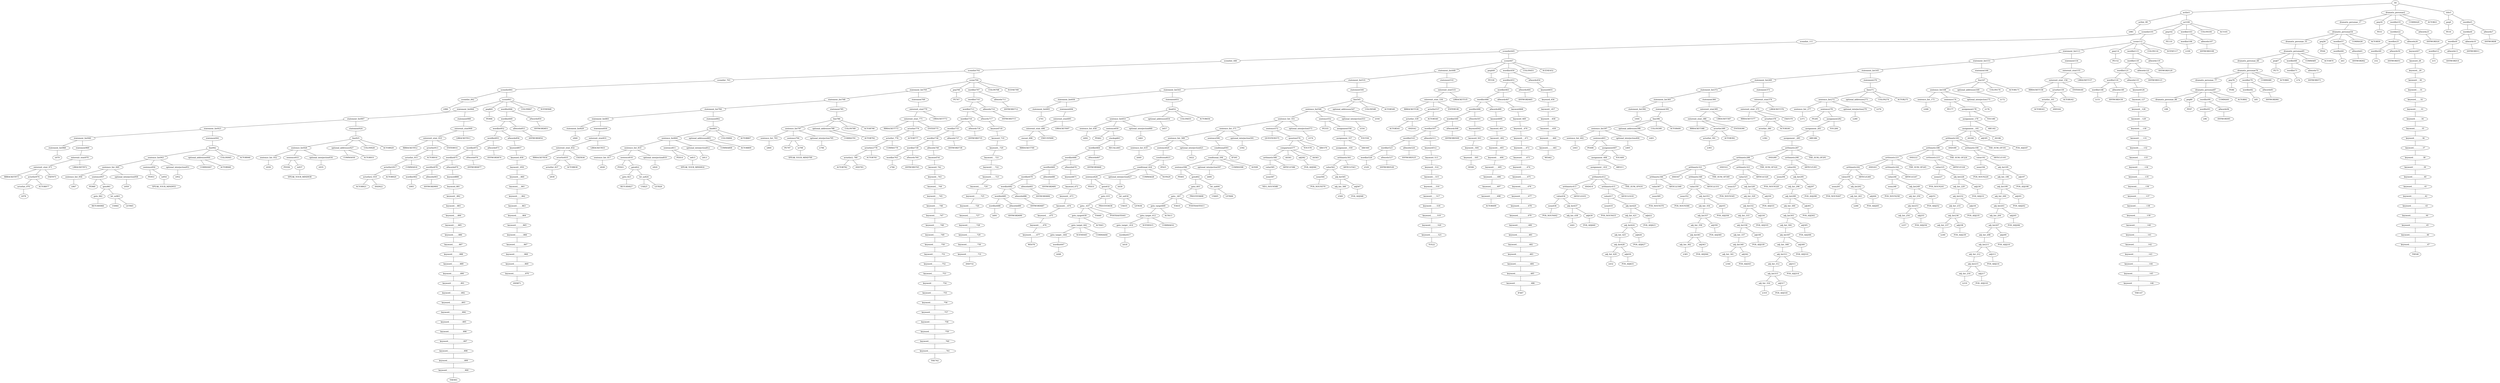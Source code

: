 strict graph {
	S0 -- actlist1
	S0 -- dramatis_personae2
	S0 -- title3

	title3 -- peq4
	title3 -- wordlist5

	wordlist5 -- wordlist6
	wordlist5 -- allwords7

	allwords7 -- ANYWORD8


	wordlist6 -- wordlist9
	wordlist6 -- allwords10

	allwords10 -- ANYWORD11


	wordlist9 -- wordlist12
	wordlist9 -- allwords13

	allwords13 -- ANYWORD14


	wordlist12 -- λ15

	peq4 -- PE16


	dramatis_personae2 -- dramatis_personae_17
	dramatis_personae2 -- peq18
	dramatis_personae2 -- wordlist19
	dramatis_personae2 -- COMMA20
	dramatis_personae2 -- ACTOR21



	wordlist19 -- wordlist22
	wordlist19 -- allwords23

	allwords23 -- ANYWORD24


	wordlist22 -- wordlist25
	wordlist22 -- allwords26

	allwords26 -- keyword27

	keyword27 -- keyword_28

	keyword_28 -- keyword__29

	keyword__29 -- keyword___30

	keyword___30 -- keyword____31

	keyword____31 -- keyword_____32

	keyword_____32 -- keyword______33

	keyword______33 -- keyword_______34

	keyword_______34 -- keyword________35

	keyword________35 -- keyword_________36

	keyword_________36 -- keyword__________37

	keyword__________37 -- keyword___________38

	keyword___________38 -- keyword____________39

	keyword____________39 -- keyword_____________40

	keyword_____________40 -- keyword______________41

	keyword______________41 -- keyword_______________42

	keyword_______________42 -- keyword________________43

	keyword________________43 -- keyword_________________44

	keyword_________________44 -- keyword__________________45

	keyword__________________45 -- keyword___________________46

	keyword___________________46 -- keyword____________________47

	keyword____________________47 -- THE48


	wordlist25 -- wordlist49
	wordlist25 -- allwords50

	allwords50 -- ANYWORD51


	wordlist49 -- λ52

	peq18 -- PE53


	dramatis_personae_17 -- dramatis_personae54

	dramatis_personae54 -- dramatis_personae_55
	dramatis_personae54 -- peq56
	dramatis_personae54 -- wordlist57
	dramatis_personae54 -- COMMA58
	dramatis_personae54 -- ACTOR59



	wordlist57 -- wordlist60
	wordlist57 -- allwords61

	allwords61 -- ANYWORD62


	wordlist60 -- λ63

	peq56 -- PE64


	dramatis_personae_55 -- dramatis_personae65

	dramatis_personae65 -- dramatis_personae_66
	dramatis_personae65 -- peq67
	dramatis_personae65 -- wordlist68
	dramatis_personae65 -- COMMA69
	dramatis_personae65 -- ACTOR70



	wordlist68 -- wordlist71
	wordlist68 -- allwords72

	allwords72 -- ANYWORD73


	wordlist71 -- λ74

	peq67 -- PE75


	dramatis_personae_66 -- dramatis_personae76

	dramatis_personae76 -- dramatis_personae_77
	dramatis_personae76 -- peq78
	dramatis_personae76 -- wordlist79
	dramatis_personae76 -- COMMA80
	dramatis_personae76 -- ACTOR81



	wordlist79 -- wordlist82
	wordlist79 -- allwords83

	allwords83 -- ANYWORD84


	wordlist82 -- λ85

	peq78 -- PE86


	dramatis_personae_77 -- dramatis_personae87

	dramatis_personae87 -- dramatis_personae_88
	dramatis_personae87 -- peq89
	dramatis_personae87 -- wordlist90
	dramatis_personae87 -- COMMA91
	dramatis_personae87 -- ACTOR92



	wordlist90 -- wordlist93
	wordlist90 -- allwords94

	allwords94 -- ANYWORD95


	wordlist93 -- λ96

	peq89 -- PE97


	dramatis_personae_88 -- λ98

	actlist1 -- actlist_99
	actlist1 -- act100

	act100 -- scenelist101
	act100 -- peq102
	act100 -- wordlist103
	act100 -- COLON104
	act100 -- ACT105



	wordlist103 -- wordlist106
	wordlist103 -- allwords107

	allwords107 -- ANYWORD108


	wordlist106 -- λ109

	peq102 -- PE110


	scenelist101 -- scenelist_111
	scenelist101 -- scene112

	scene112 -- statement_list113
	scene112 -- peq114
	scene112 -- wordlist115
	scene112 -- COLON116
	scene112 -- SCENE117



	wordlist115 -- wordlist118
	wordlist115 -- allwords119

	allwords119 -- ANYWORD120


	wordlist118 -- wordlist121
	wordlist118 -- allwords122

	allwords122 -- ANYWORD123


	wordlist121 -- wordlist124
	wordlist121 -- allwords125

	allwords125 -- keyword126

	keyword126 -- keyword_127

	keyword_127 -- keyword__128

	keyword__128 -- keyword___129

	keyword___129 -- keyword____130

	keyword____130 -- keyword_____131

	keyword_____131 -- keyword______132

	keyword______132 -- keyword_______133

	keyword_______133 -- keyword________134

	keyword________134 -- keyword_________135

	keyword_________135 -- keyword__________136

	keyword__________136 -- keyword___________137

	keyword___________137 -- keyword____________138

	keyword____________138 -- keyword_____________139

	keyword_____________139 -- keyword______________140

	keyword______________140 -- keyword_______________141

	keyword_______________141 -- keyword________________142

	keyword________________142 -- keyword_________________143

	keyword_________________143 -- keyword__________________144

	keyword__________________144 -- keyword___________________145

	keyword___________________145 -- keyword____________________146

	keyword____________________146 -- THE147


	wordlist124 -- wordlist148
	wordlist124 -- allwords149

	allwords149 -- ANYWORD150


	wordlist148 -- λ151

	peq114 -- PE152


	statement_list113 -- statement_list153
	statement_list113 -- statement154

	statement154 -- enterexit_stmt155

	enterexit_stmt155 -- enterexit_stmt_156
	enterexit_stmt155 -- LBRACKET157


	enterexit_stmt_156 -- RBRACKET158
	enterexit_stmt_156 -- actorlist159
	enterexit_stmt_156 -- ENTER160


	actorlist159 -- actorlist_161
	actorlist159 -- ACTOR162


	actorlist_161 -- ACTOR163
	actorlist_161 -- AND164




	statement_list153 -- statement_list165
	statement_list153 -- statement166

	statement166 -- line167

	line167 -- sentence_list168
	line167 -- optional_addressee169
	line167 -- COLON170
	line167 -- ACTOR171



	optional_addressee169 -- λ172

	sentence_list168 -- sentence_list_173
	sentence_list168 -- sentence174
	sentence_list168 -- optional_interjection175

	optional_interjection175 -- λ176

	sentence174 -- PE177
	sentence174 -- assignment178

	assignment178 -- assignment_179
	assignment178 -- YOU180


	assignment_179 -- assignment__181
	assignment_179 -- ARE182


	assignment__181 -- arithmetic183
	assignment__181 -- AS184
	assignment__181 -- adj185
	assignment__181 -- AS186


	adj185 -- POS_ADJ187



	arithmetic183 -- arithmetic188
	arithmetic183 -- AND189
	arithmetic183 -- arithmetic190
	arithmetic183 -- THE_SUM_OF191


	arithmetic190 -- value192
	arithmetic190 -- ARTICLE193


	value192 -- noun194
	value192 -- adj_list195

	adj_list195 -- adj_list_196
	adj_list195 -- adj197

	adj197 -- POS_ADJ198


	adj_list_196 -- adj_list199

	adj_list199 -- adj_list_200
	adj_list199 -- adj201

	adj201 -- POS_ADJ202


	adj_list_200 -- adj_list203

	adj_list203 -- adj_list_204
	adj_list203 -- adj205

	adj205 -- POS_ADJ206


	adj_list_204 -- adj_list207

	adj_list207 -- adj_list_208
	adj_list207 -- adj209

	adj209 -- POS_ADJ210


	adj_list_208 -- adj_list211

	adj_list211 -- adj_list_212
	adj_list211 -- adj213

	adj213 -- POS_ADJ214


	adj_list_212 -- adj_list215

	adj_list215 -- adj_list_216
	adj_list215 -- adj217

	adj217 -- POS_ADJ218


	adj_list_216 -- λ219

	noun194 -- POS_NOUN220



	arithmetic188 -- arithmetic221
	arithmetic188 -- AND222
	arithmetic188 -- arithmetic223
	arithmetic188 -- THE_SUM_OF224


	arithmetic223 -- value225
	arithmetic223 -- ARTICLE226


	value225 -- noun227
	value225 -- adj_list228

	adj_list228 -- adj_list_229
	adj_list228 -- adj230

	adj230 -- POS_ADJ231


	adj_list_229 -- adj_list232

	adj_list232 -- adj_list_233
	adj_list232 -- adj234

	adj234 -- POS_ADJ235


	adj_list_233 -- adj_list236

	adj_list236 -- adj_list_237
	adj_list236 -- adj238

	adj238 -- POS_ADJ239


	adj_list_237 -- λ240

	noun227 -- POS_NOUN241



	arithmetic221 -- arithmetic242
	arithmetic221 -- AND243
	arithmetic221 -- arithmetic244
	arithmetic221 -- THE_SUM_OF245


	arithmetic244 -- value246
	arithmetic244 -- ARTICLE247


	value246 -- noun248
	value246 -- adj_list249

	adj_list249 -- adj_list_250
	adj_list249 -- adj251

	adj251 -- POS_ADJ252


	adj_list_250 -- adj_list253

	adj_list253 -- adj_list_254
	adj_list253 -- adj255

	adj255 -- POS_ADJ256


	adj_list_254 -- λ257

	noun248 -- POS_NOUN258



	arithmetic242 -- value259
	arithmetic242 -- ARTICLE260


	value259 -- noun261
	value259 -- adj_list262

	adj_list262 -- adj_list_263
	adj_list262 -- adj264

	adj264 -- POS_ADJ265


	adj_list_263 -- λ266

	noun261 -- POS_NOUN267



	sentence_list_173 -- λ268

	statement_list165 -- statement_list269
	statement_list165 -- statement270

	statement270 -- line271

	line271 -- sentence_list272
	line271 -- optional_addressee273
	line271 -- COLON274
	line271 -- ACTOR275



	optional_addressee273 -- λ276

	sentence_list272 -- sentence_list_277
	sentence_list272 -- sentence278
	sentence_list272 -- optional_interjection279

	optional_interjection279 -- λ280

	sentence278 -- PE281
	sentence278 -- assignment282

	assignment282 -- assignment_283
	assignment282 -- YOU284


	assignment_283 -- assignment__285
	assignment_283 -- ARE286


	assignment__285 -- arithmetic287

	arithmetic287 -- arithmetic288
	arithmetic287 -- AND289
	arithmetic287 -- arithmetic290
	arithmetic287 -- THE_SUM_OF291


	arithmetic290 -- value292
	arithmetic290 -- ARTICLE293


	value292 -- noun294
	value292 -- adj_list295

	adj_list295 -- adj_list_296
	adj_list295 -- adj297

	adj297 -- POS_ADJ298


	adj_list_296 -- adj_list299

	adj_list299 -- adj_list_300
	adj_list299 -- adj301

	adj301 -- POS_ADJ302


	adj_list_300 -- adj_list303

	adj_list303 -- adj_list_304
	adj_list303 -- adj305

	adj305 -- POS_ADJ306


	adj_list_304 -- adj_list307

	adj_list307 -- adj_list_308
	adj_list307 -- adj309

	adj309 -- POS_ADJ310


	adj_list_308 -- adj_list311

	adj_list311 -- adj_list_312
	adj_list311 -- adj313

	adj313 -- POS_ADJ314


	adj_list_312 -- adj_list315

	adj_list315 -- adj_list_316
	adj_list315 -- adj317

	adj317 -- POS_ADJ318


	adj_list_316 -- λ319

	noun294 -- POS_NOUN320



	arithmetic288 -- arithmetic321
	arithmetic288 -- AND322
	arithmetic288 -- arithmetic323
	arithmetic288 -- THE_SUM_OF324


	arithmetic323 -- value325
	arithmetic323 -- ARTICLE326


	value325 -- noun327
	value325 -- adj_list328

	adj_list328 -- adj_list_329
	adj_list328 -- adj330

	adj330 -- POS_ADJ331


	adj_list_329 -- adj_list332

	adj_list332 -- adj_list_333
	adj_list332 -- adj334

	adj334 -- POS_ADJ335


	adj_list_333 -- adj_list336

	adj_list336 -- adj_list_337
	adj_list336 -- adj338

	adj338 -- POS_ADJ339


	adj_list_337 -- adj_list340

	adj_list340 -- adj_list_341
	adj_list340 -- adj342

	adj342 -- POS_ADJ343


	adj_list_341 -- λ344

	noun327 -- POS_NOUN345



	arithmetic321 -- arithmetic346
	arithmetic321 -- AND347
	arithmetic321 -- arithmetic348
	arithmetic321 -- THE_SUM_OF349


	arithmetic348 -- value350
	arithmetic348 -- ARTICLE351


	value350 -- noun352
	value350 -- adj_list353

	adj_list353 -- adj_list_354
	adj_list353 -- adj355

	adj355 -- POS_ADJ356


	adj_list_354 -- adj_list357

	adj_list357 -- adj_list_358
	adj_list357 -- adj359

	adj359 -- POS_ADJ360


	adj_list_358 -- adj_list361

	adj_list361 -- adj_list_362
	adj_list361 -- adj363

	adj363 -- POS_ADJ364


	adj_list_362 -- λ365

	noun352 -- POS_NOUN366



	arithmetic346 -- value367
	arithmetic346 -- ARTICLE368


	value367 -- noun369

	noun369 -- POS_NOUN370



	sentence_list_277 -- λ371

	statement_list269 -- statement_list372
	statement_list269 -- statement373

	statement373 -- enterexit_stmt374

	enterexit_stmt374 -- enterexit_stmt_375
	enterexit_stmt374 -- LBRACKET376


	enterexit_stmt_375 -- RBRACKET377
	enterexit_stmt_375 -- actorlist378
	enterexit_stmt_375 -- EXIT379


	actorlist378 -- actorlist_380
	actorlist378 -- ACTOR381


	actorlist_380 -- λ382


	statement_list372 -- statement_list383
	statement_list372 -- statement384

	statement384 -- enterexit_stmt385

	enterexit_stmt385 -- enterexit_stmt_386
	enterexit_stmt385 -- LBRACKET387


	enterexit_stmt_386 -- RBRACKET388
	enterexit_stmt_386 -- actorlist389
	enterexit_stmt_386 -- ENTER390


	actorlist389 -- actorlist_391
	actorlist389 -- ACTOR392


	actorlist_391 -- λ393


	statement_list383 -- statement_list394
	statement_list383 -- statement395

	statement395 -- line396

	line396 -- sentence_list397
	line396 -- optional_addressee398
	line396 -- COLON399
	line396 -- ACTOR400



	optional_addressee398 -- λ401

	sentence_list397 -- sentence_list_402
	sentence_list397 -- sentence403
	sentence_list397 -- optional_interjection404

	optional_interjection404 -- λ405

	sentence403 -- PE406
	sentence403 -- assignment407

	assignment407 -- assignment_408
	assignment407 -- YOU409


	assignment_408 -- assignment__410
	assignment_408 -- ARE411


	assignment__410 -- arithmetic412

	arithmetic412 -- arithmetic413
	arithmetic412 -- AND414
	arithmetic412 -- arithmetic415
	arithmetic412 -- THE_SUM_OF416


	arithmetic415 -- value417
	arithmetic415 -- ARTICLE418


	value417 -- noun419
	value417 -- adj_list420

	adj_list420 -- adj_list_421
	adj_list420 -- adj422

	adj422 -- POS_ADJ423


	adj_list_421 -- adj_list424

	adj_list424 -- adj_list_425
	adj_list424 -- adj426

	adj426 -- POS_ADJ427


	adj_list_425 -- adj_list428

	adj_list428 -- adj_list_429
	adj_list428 -- adj430

	adj430 -- POS_ADJ431


	adj_list_429 -- λ432

	noun419 -- POS_NOUN433



	arithmetic413 -- value434
	arithmetic413 -- ARTICLE435


	value434 -- noun436
	value434 -- adj_list437

	adj_list437 -- adj_list_438
	adj_list437 -- adj439

	adj439 -- POS_ADJ440


	adj_list_438 -- λ441

	noun436 -- POS_NOUN442



	sentence_list_402 -- λ443

	statement_list394 -- λ444

	scenelist_111 -- scenelist445

	scenelist445 -- scenelist_446
	scenelist445 -- scene447

	scene447 -- statement_list448
	scene447 -- peq449
	scene447 -- wordlist450
	scene447 -- COLON451
	scene447 -- SCENE452



	wordlist450 -- wordlist453
	wordlist450 -- allwords454

	allwords454 -- keyword455

	keyword455 -- keyword_456

	keyword_456 -- keyword__457

	keyword__457 -- keyword___458

	keyword___458 -- keyword____459

	keyword____459 -- keyword_____460

	keyword_____460 -- keyword______461

	keyword______461 -- WE462


	wordlist453 -- wordlist463
	wordlist453 -- allwords464

	allwords464 -- ANYWORD465


	wordlist463 -- wordlist466
	wordlist463 -- allwords467

	allwords467 -- keyword468

	keyword468 -- keyword_469

	keyword_469 -- keyword__470

	keyword__470 -- keyword___471

	keyword___471 -- keyword____472

	keyword____472 -- keyword_____473

	keyword_____473 -- keyword______474

	keyword______474 -- keyword_______475

	keyword_______475 -- keyword________476

	keyword________476 -- keyword_________477

	keyword_________477 -- keyword__________478

	keyword__________478 -- keyword___________479

	keyword___________479 -- keyword____________480

	keyword____________480 -- keyword_____________481

	keyword_____________481 -- keyword______________482

	keyword______________482 -- keyword_______________483

	keyword_______________483 -- keyword________________484

	keyword________________484 -- keyword_________________485

	keyword_________________485 -- keyword__________________486

	keyword__________________486 -- IF487


	wordlist466 -- wordlist488
	wordlist466 -- allwords489

	allwords489 -- keyword490

	keyword490 -- keyword_491

	keyword_491 -- keyword__492

	keyword__492 -- keyword___493

	keyword___493 -- keyword____494

	keyword____494 -- keyword_____495

	keyword_____495 -- keyword______496

	keyword______496 -- keyword_______497

	keyword_______497 -- keyword________498

	keyword________498 -- ACTOR499


	wordlist488 -- wordlist500
	wordlist488 -- allwords501

	allwords501 -- keyword502

	keyword502 -- keyword_503

	keyword_503 -- keyword__504

	keyword__504 -- keyword___505

	keyword___505 -- IS506


	wordlist500 -- wordlist507
	wordlist500 -- allwords508

	allwords508 -- ANYWORD509


	wordlist507 -- wordlist510
	wordlist507 -- allwords511

	allwords511 -- keyword512

	keyword512 -- keyword_513

	keyword_513 -- keyword__514

	keyword__514 -- keyword___515

	keyword___515 -- keyword____516

	keyword____516 -- keyword_____517

	keyword_____517 -- keyword______518

	keyword______518 -- keyword_______519

	keyword_______519 -- keyword________520

	keyword________520 -- keyword_________521

	keyword_________521 -- TO522


	wordlist510 -- wordlist523
	wordlist510 -- allwords524

	allwords524 -- ANYWORD525


	wordlist523 -- wordlist526
	wordlist523 -- allwords527

	allwords527 -- ANYWORD528


	wordlist526 -- λ529

	peq449 -- PE530


	statement_list448 -- statement_list531
	statement_list448 -- statement532

	statement532 -- enterexit_stmt533

	enterexit_stmt533 -- enterexit_stmt_534
	enterexit_stmt533 -- LBRACKET535


	enterexit_stmt_534 -- RBRACKET536
	enterexit_stmt_534 -- actorlist537
	enterexit_stmt_534 -- ENTER538


	actorlist537 -- actorlist_539
	actorlist537 -- ACTOR540


	actorlist_539 -- ACTOR541
	actorlist_539 -- AND542




	statement_list531 -- statement_list543
	statement_list531 -- statement544

	statement544 -- line545

	line545 -- sentence_list546
	line545 -- optional_addressee547
	line545 -- COLON548
	line545 -- ACTOR549



	optional_addressee547 -- λ550

	sentence_list546 -- sentence_list_551
	sentence_list546 -- sentence552
	sentence_list546 -- optional_interjection553

	optional_interjection553 -- λ554

	sentence552 -- PE555
	sentence552 -- assignment556

	assignment556 -- assignment_557
	assignment556 -- YOU558


	assignment_557 -- assignment__559
	assignment_557 -- ARE560


	assignment__559 -- arithmetic561

	arithmetic561 -- value562
	arithmetic561 -- ARTICLE563


	value562 -- noun564
	value562 -- adj_list565

	adj_list565 -- adj_list_566
	adj_list565 -- adj567

	adj567 -- POS_ADJ568


	adj_list_566 -- λ569

	noun564 -- POS_NOUN570



	sentence_list_551 -- sentence_list_571
	sentence_list_551 -- sentence572
	sentence_list_551 -- optional_interjection573

	optional_interjection573 -- λ574

	sentence572 -- QUESTION575
	sentence572 -- question576

	question576 -- comparison577
	question576 -- YOU578
	question576 -- ARE579



	comparison577 -- arithmetic580
	comparison577 -- AS581
	comparison577 -- adj582
	comparison577 -- AS583


	adj582 -- POS_ADJ584



	arithmetic580 -- value585
	arithmetic580 -- ARTICLE586


	value585 -- noun587

	noun587 -- NEG_NOUN588



	sentence_list_571 -- sentence_list_589
	sentence_list_571 -- sentence590
	sentence_list_571 -- optional_interjection591

	optional_interjection591 -- λ592

	sentence590 -- conditional593

	conditional593 -- conditional_594
	conditional593 -- IF595


	conditional_594 -- sentence596
	conditional_594 -- optional_interjection597
	conditional_594 -- COMMA598
	conditional_594 -- SO599



	optional_interjection597 -- λ600

	sentence596 -- PE601
	sentence596 -- goto602

	goto602 -- goto_603
	goto602 -- let_us604

	let_us604 -- US605
	let_us604 -- LET606



	goto_603 -- goto__607
	goto_603 -- PROCEED608


	goto__607 -- goto_target609
	goto__607 -- TO610
	goto__607 -- POSTHASTE611



	goto_target609 -- goto_target_612
	goto_target609 -- ACT613


	goto_target_612 -- goto_target__614
	goto_target_612 -- SCENE615
	goto_target_612 -- COMMA616



	goto_target__614 -- wordlist617

	wordlist617 -- λ618


	sentence_list_589 -- sentence_list_619
	sentence_list_589 -- sentence620
	sentence_list_589 -- optional_interjection621

	optional_interjection621 -- λ622

	sentence620 -- conditional623

	conditional623 -- conditional_624
	conditional623 -- IF625


	conditional_624 -- sentence626
	conditional_624 -- optional_interjection627
	conditional_624 -- COMMA628
	conditional_624 -- NOT629



	optional_interjection627 -- λ630

	sentence626 -- PE631
	sentence626 -- goto632

	goto632 -- goto_633
	goto632 -- let_us634

	let_us634 -- US635
	let_us634 -- LET636



	goto_633 -- goto__637
	goto_633 -- PROCEED638


	goto__637 -- goto_target639
	goto__637 -- TO640
	goto__637 -- POSTHASTE641



	goto_target639 -- goto_target_642
	goto_target639 -- ACT643


	goto_target_642 -- goto_target__644
	goto_target_642 -- SCENE645
	goto_target_642 -- COMMA646



	goto_target__644 -- wordlist647

	wordlist647 -- λ648


	sentence_list_619 -- λ649

	statement_list543 -- statement_list650
	statement_list543 -- statement651

	statement651 -- line652

	line652 -- sentence_list653
	line652 -- optional_addressee654
	line652 -- COLON655
	line652 -- ACTOR656



	optional_addressee654 -- λ657

	sentence_list653 -- sentence_list_658
	sentence_list653 -- sentence659
	sentence_list653 -- optional_interjection660

	optional_interjection660 -- λ661

	sentence659 -- PE662
	sentence659 -- stackop663

	stackop663 -- wordlist664
	stackop663 -- RECALL665


	wordlist664 -- wordlist666
	wordlist664 -- allwords667

	allwords667 -- ANYWORD668


	wordlist666 -- wordlist669
	wordlist666 -- allwords670

	allwords670 -- keyword671

	keyword671 -- keyword_672

	keyword_672 -- keyword__673

	keyword__673 -- keyword___674

	keyword___674 -- keyword____675

	keyword____675 -- keyword_____676

	keyword_____676 -- keyword______677

	keyword______677 -- WE678


	wordlist669 -- wordlist679
	wordlist669 -- allwords680

	allwords680 -- ANYWORD681


	wordlist679 -- wordlist682
	wordlist679 -- allwords683

	allwords683 -- ANYWORD684


	wordlist682 -- wordlist685
	wordlist682 -- allwords686

	allwords686 -- ANYWORD687


	wordlist685 -- wordlist688
	wordlist685 -- allwords689

	allwords689 -- ANYWORD690


	wordlist688 -- λ691


	sentence_list_658 -- λ692

	statement_list650 -- statement_list693
	statement_list650 -- statement694

	statement694 -- enterexit_stmt695

	enterexit_stmt695 -- enterexit_stmt_696
	enterexit_stmt695 -- LBRACKET697


	enterexit_stmt_696 -- exeunt_698
	enterexit_stmt_696 -- EXEUNT699


	exeunt_698 -- RBRACKET700


	statement_list693 -- λ701

	scenelist_446 -- scenelist702

	scenelist702 -- scenelist_703
	scenelist702 -- scene704

	scene704 -- statement_list705
	scene704 -- peq706
	scene704 -- wordlist707
	scene704 -- COLON708
	scene704 -- SCENE709



	wordlist707 -- wordlist710
	wordlist707 -- allwords711

	allwords711 -- ANYWORD712


	wordlist710 -- wordlist713
	wordlist710 -- allwords714

	allwords714 -- ANYWORD715


	wordlist713 -- wordlist716
	wordlist713 -- allwords717

	allwords717 -- keyword718

	keyword718 -- keyword_719

	keyword_719 -- keyword__720

	keyword__720 -- keyword___721

	keyword___721 -- keyword____722

	keyword____722 -- keyword_____723

	keyword_____723 -- keyword______724

	keyword______724 -- keyword_______725

	keyword_______725 -- keyword________726

	keyword________726 -- keyword_________727

	keyword_________727 -- keyword__________728

	keyword__________728 -- keyword___________729

	keyword___________729 -- keyword____________730

	keyword____________730 -- keyword_____________731

	keyword_____________731 -- AND732


	wordlist716 -- wordlist733
	wordlist716 -- allwords734

	allwords734 -- ANYWORD735


	wordlist733 -- wordlist736
	wordlist733 -- allwords737

	allwords737 -- ANYWORD738


	wordlist736 -- wordlist739
	wordlist736 -- allwords740

	allwords740 -- keyword741

	keyword741 -- keyword_742

	keyword_742 -- keyword__743

	keyword__743 -- keyword___744

	keyword___744 -- keyword____745

	keyword____745 -- keyword_____746

	keyword_____746 -- keyword______747

	keyword______747 -- keyword_______748

	keyword_______748 -- keyword________749

	keyword________749 -- keyword_________750

	keyword_________750 -- keyword__________751

	keyword__________751 -- keyword___________752

	keyword___________752 -- keyword____________753

	keyword____________753 -- keyword_____________754

	keyword_____________754 -- keyword______________755

	keyword______________755 -- keyword_______________756

	keyword_______________756 -- keyword________________757

	keyword________________757 -- keyword_________________758

	keyword_________________758 -- keyword__________________759

	keyword__________________759 -- keyword___________________760

	keyword___________________760 -- keyword____________________761

	keyword____________________761 -- THE762


	wordlist739 -- wordlist763
	wordlist739 -- allwords764

	allwords764 -- ANYWORD765


	wordlist763 -- λ766

	peq706 -- PE767


	statement_list705 -- statement_list768
	statement_list705 -- statement769

	statement769 -- enterexit_stmt770

	enterexit_stmt770 -- enterexit_stmt_771
	enterexit_stmt770 -- LBRACKET772


	enterexit_stmt_771 -- RBRACKET773
	enterexit_stmt_771 -- actorlist774
	enterexit_stmt_771 -- ENTER775


	actorlist774 -- actorlist_776
	actorlist774 -- ACTOR777


	actorlist_776 -- actorlist2778
	actorlist_776 -- COMMA779


	actorlist2778 -- actorlist2_780
	actorlist2778 -- ACTOR781


	actorlist2_780 -- ACTOR782
	actorlist2_780 -- AND783




	statement_list768 -- statement_list784
	statement_list768 -- statement785

	statement785 -- line786

	line786 -- sentence_list787
	line786 -- optional_addressee788
	line786 -- COLON789
	line786 -- ACTOR790



	optional_addressee788 -- COMMA791
	optional_addressee788 -- ACTOR792



	sentence_list787 -- sentence_list_793
	sentence_list787 -- sentence794
	sentence_list787 -- optional_interjection795

	optional_interjection795 -- λ796

	sentence794 -- PE797
	sentence794 -- io798

	io798 -- SPEAK_YOUR_MIND799



	sentence_list_793 -- λ800

	statement_list784 -- statement_list801
	statement_list784 -- statement802

	statement802 -- line803

	line803 -- sentence_list804
	line803 -- optional_addressee805
	line803 -- COLON806
	line803 -- ACTOR807



	optional_addressee805 -- COMMA808
	optional_addressee805 -- ACTOR809



	sentence_list804 -- sentence_list_810
	sentence_list804 -- sentence811
	sentence_list804 -- optional_interjection812

	optional_interjection812 -- λ813

	sentence811 -- PE814
	sentence811 -- io815

	io815 -- SPEAK_YOUR_MIND816



	sentence_list_810 -- sentence_list_817
	sentence_list_810 -- sentence818
	sentence_list_810 -- optional_interjection819

	optional_interjection819 -- λ820

	sentence818 -- PE821
	sentence818 -- goto822

	goto822 -- goto_823
	goto822 -- let_us824

	let_us824 -- US825
	let_us824 -- LET826



	goto_823 -- RETURN827



	sentence_list_817 -- λ828

	statement_list801 -- statement_list829
	statement_list801 -- statement830

	statement830 -- enterexit_stmt831

	enterexit_stmt831 -- enterexit_stmt_832
	enterexit_stmt831 -- LBRACKET833


	enterexit_stmt_832 -- RBRACKET834
	enterexit_stmt_832 -- actorlist835
	enterexit_stmt_832 -- EXIT836


	actorlist835 -- actorlist_837
	actorlist835 -- ACTOR838


	actorlist_837 -- λ839


	statement_list829 -- λ840

	scenelist_703 -- scenelist841

	scenelist841 -- scenelist_842
	scenelist841 -- scene843

	scene843 -- statement_list844
	scene843 -- peq845
	scene843 -- wordlist846
	scene843 -- COLON847
	scene843 -- SCENE848



	wordlist846 -- wordlist849
	wordlist846 -- allwords850

	allwords850 -- ANYWORD851


	wordlist849 -- wordlist852
	wordlist849 -- allwords853

	allwords853 -- ANYWORD854


	wordlist852 -- wordlist855
	wordlist852 -- allwords856

	allwords856 -- keyword857

	keyword857 -- keyword_858

	keyword_858 -- keyword__859

	keyword__859 -- keyword___860

	keyword___860 -- keyword____861

	keyword____861 -- keyword_____862

	keyword_____862 -- keyword______863

	keyword______863 -- keyword_______864

	keyword_______864 -- keyword________865

	keyword________865 -- keyword_________866

	keyword_________866 -- keyword__________867

	keyword__________867 -- keyword___________868

	keyword___________868 -- keyword____________869

	keyword____________869 -- keyword_____________870

	keyword_____________870 -- AND871


	wordlist855 -- wordlist872
	wordlist855 -- allwords873

	allwords873 -- ANYWORD874


	wordlist872 -- wordlist875
	wordlist872 -- allwords876

	allwords876 -- ANYWORD877


	wordlist875 -- wordlist878
	wordlist875 -- allwords879

	allwords879 -- keyword880

	keyword880 -- keyword_881

	keyword_881 -- keyword__882

	keyword__882 -- keyword___883

	keyword___883 -- keyword____884

	keyword____884 -- keyword_____885

	keyword_____885 -- keyword______886

	keyword______886 -- keyword_______887

	keyword_______887 -- keyword________888

	keyword________888 -- keyword_________889

	keyword_________889 -- keyword__________890

	keyword__________890 -- keyword___________891

	keyword___________891 -- keyword____________892

	keyword____________892 -- keyword_____________893

	keyword_____________893 -- keyword______________894

	keyword______________894 -- keyword_______________895

	keyword_______________895 -- keyword________________896

	keyword________________896 -- keyword_________________897

	keyword_________________897 -- keyword__________________898

	keyword__________________898 -- keyword___________________899

	keyword___________________899 -- keyword____________________900

	keyword____________________900 -- THE901


	wordlist878 -- wordlist902
	wordlist878 -- allwords903

	allwords903 -- ANYWORD904


	wordlist902 -- λ905

	peq845 -- PE906


	statement_list844 -- statement_list907
	statement_list844 -- statement908

	statement908 -- enterexit_stmt909

	enterexit_stmt909 -- enterexit_stmt_910
	enterexit_stmt909 -- LBRACKET911


	enterexit_stmt_910 -- RBRACKET912
	enterexit_stmt_910 -- actorlist913
	enterexit_stmt_910 -- ENTER914


	actorlist913 -- actorlist_915
	actorlist913 -- ACTOR916


	actorlist_915 -- actorlist2917
	actorlist_915 -- COMMA918


	actorlist2917 -- actorlist2_919
	actorlist2917 -- ACTOR920


	actorlist2_919 -- ACTOR921
	actorlist2_919 -- AND922




	statement_list907 -- statement_list923
	statement_list907 -- statement924

	statement924 -- line925

	line925 -- sentence_list926
	line925 -- optional_addressee927
	line925 -- COLON928
	line925 -- ACTOR929



	optional_addressee927 -- COMMA930
	optional_addressee927 -- ACTOR931



	sentence_list926 -- sentence_list_932
	sentence_list926 -- sentence933
	sentence_list926 -- optional_interjection934

	optional_interjection934 -- λ935

	sentence933 -- PE936
	sentence933 -- io937

	io937 -- SPEAK_YOUR_MIND938



	sentence_list_932 -- λ939

	statement_list923 -- statement_list940
	statement_list923 -- statement941

	statement941 -- line942

	line942 -- sentence_list943
	line942 -- optional_addressee944
	line942 -- COLON945
	line942 -- ACTOR946



	optional_addressee944 -- COMMA947
	optional_addressee944 -- ACTOR948



	sentence_list943 -- sentence_list_949
	sentence_list943 -- sentence950
	sentence_list943 -- optional_interjection951

	optional_interjection951 -- λ952

	sentence950 -- PE953
	sentence950 -- io954

	io954 -- SPEAK_YOUR_MIND955



	sentence_list_949 -- sentence_list_956
	sentence_list_949 -- sentence957
	sentence_list_949 -- optional_interjection958

	optional_interjection958 -- λ959

	sentence957 -- PE960
	sentence957 -- goto961

	goto961 -- goto_962
	goto961 -- let_us963

	let_us963 -- US964
	let_us963 -- LET965



	goto_962 -- RETURN966



	sentence_list_956 -- λ967

	statement_list940 -- statement_list968
	statement_list940 -- statement969

	statement969 -- enterexit_stmt970

	enterexit_stmt970 -- enterexit_stmt_971
	enterexit_stmt970 -- LBRACKET972


	enterexit_stmt_971 -- RBRACKET973
	enterexit_stmt_971 -- actorlist974
	enterexit_stmt_971 -- EXIT975


	actorlist974 -- actorlist_976
	actorlist974 -- ACTOR977


	actorlist_976 -- λ978


	statement_list968 -- λ979

	scenelist_842 -- λ980

	actlist_99 -- λ981


}